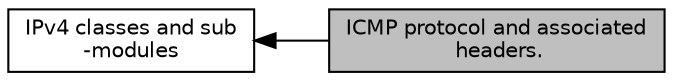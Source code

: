 digraph "ICMP protocol and associated headers."
{
  edge [fontname="Helvetica",fontsize="10",labelfontname="Helvetica",labelfontsize="10"];
  node [fontname="Helvetica",fontsize="10",shape=record];
  rankdir=LR;
  Node0 [label="ICMP protocol and associated\l headers.",height=0.2,width=0.4,color="black", fillcolor="grey75", style="filled", fontcolor="black"];
  Node1 [label="IPv4 classes and sub\l-modules",height=0.2,width=0.4,color="black", fillcolor="white", style="filled",URL="$dd/d90/group__ipv4.html"];
  Node1->Node0 [shape=plaintext, dir="back", style="solid"];
}
